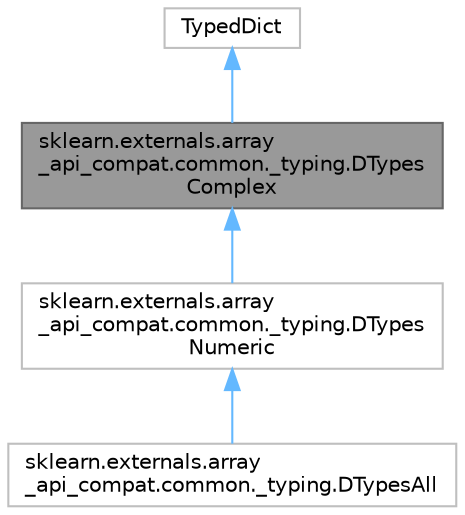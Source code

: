 digraph "sklearn.externals.array_api_compat.common._typing.DTypesComplex"
{
 // LATEX_PDF_SIZE
  bgcolor="transparent";
  edge [fontname=Helvetica,fontsize=10,labelfontname=Helvetica,labelfontsize=10];
  node [fontname=Helvetica,fontsize=10,shape=box,height=0.2,width=0.4];
  Node1 [id="Node000001",label="sklearn.externals.array\l_api_compat.common._typing.DTypes\lComplex",height=0.2,width=0.4,color="gray40", fillcolor="grey60", style="filled", fontcolor="black",tooltip=" "];
  Node2 -> Node1 [id="edge1_Node000001_Node000002",dir="back",color="steelblue1",style="solid",tooltip=" "];
  Node2 [id="Node000002",label="TypedDict",height=0.2,width=0.4,color="grey75", fillcolor="white", style="filled",URL="$da/de3/classTypedDict.html",tooltip=" "];
  Node1 -> Node3 [id="edge2_Node000001_Node000003",dir="back",color="steelblue1",style="solid",tooltip=" "];
  Node3 [id="Node000003",label="sklearn.externals.array\l_api_compat.common._typing.DTypes\lNumeric",height=0.2,width=0.4,color="grey75", fillcolor="white", style="filled",URL="$dc/dfc/classsklearn_1_1externals_1_1array__api__compat_1_1common_1_1__typing_1_1DTypesNumeric.html",tooltip=" "];
  Node3 -> Node4 [id="edge3_Node000003_Node000004",dir="back",color="steelblue1",style="solid",tooltip=" "];
  Node4 [id="Node000004",label="sklearn.externals.array\l_api_compat.common._typing.DTypesAll",height=0.2,width=0.4,color="grey75", fillcolor="white", style="filled",URL="$d7/d0a/classsklearn_1_1externals_1_1array__api__compat_1_1common_1_1__typing_1_1DTypesAll.html",tooltip=" "];
}
